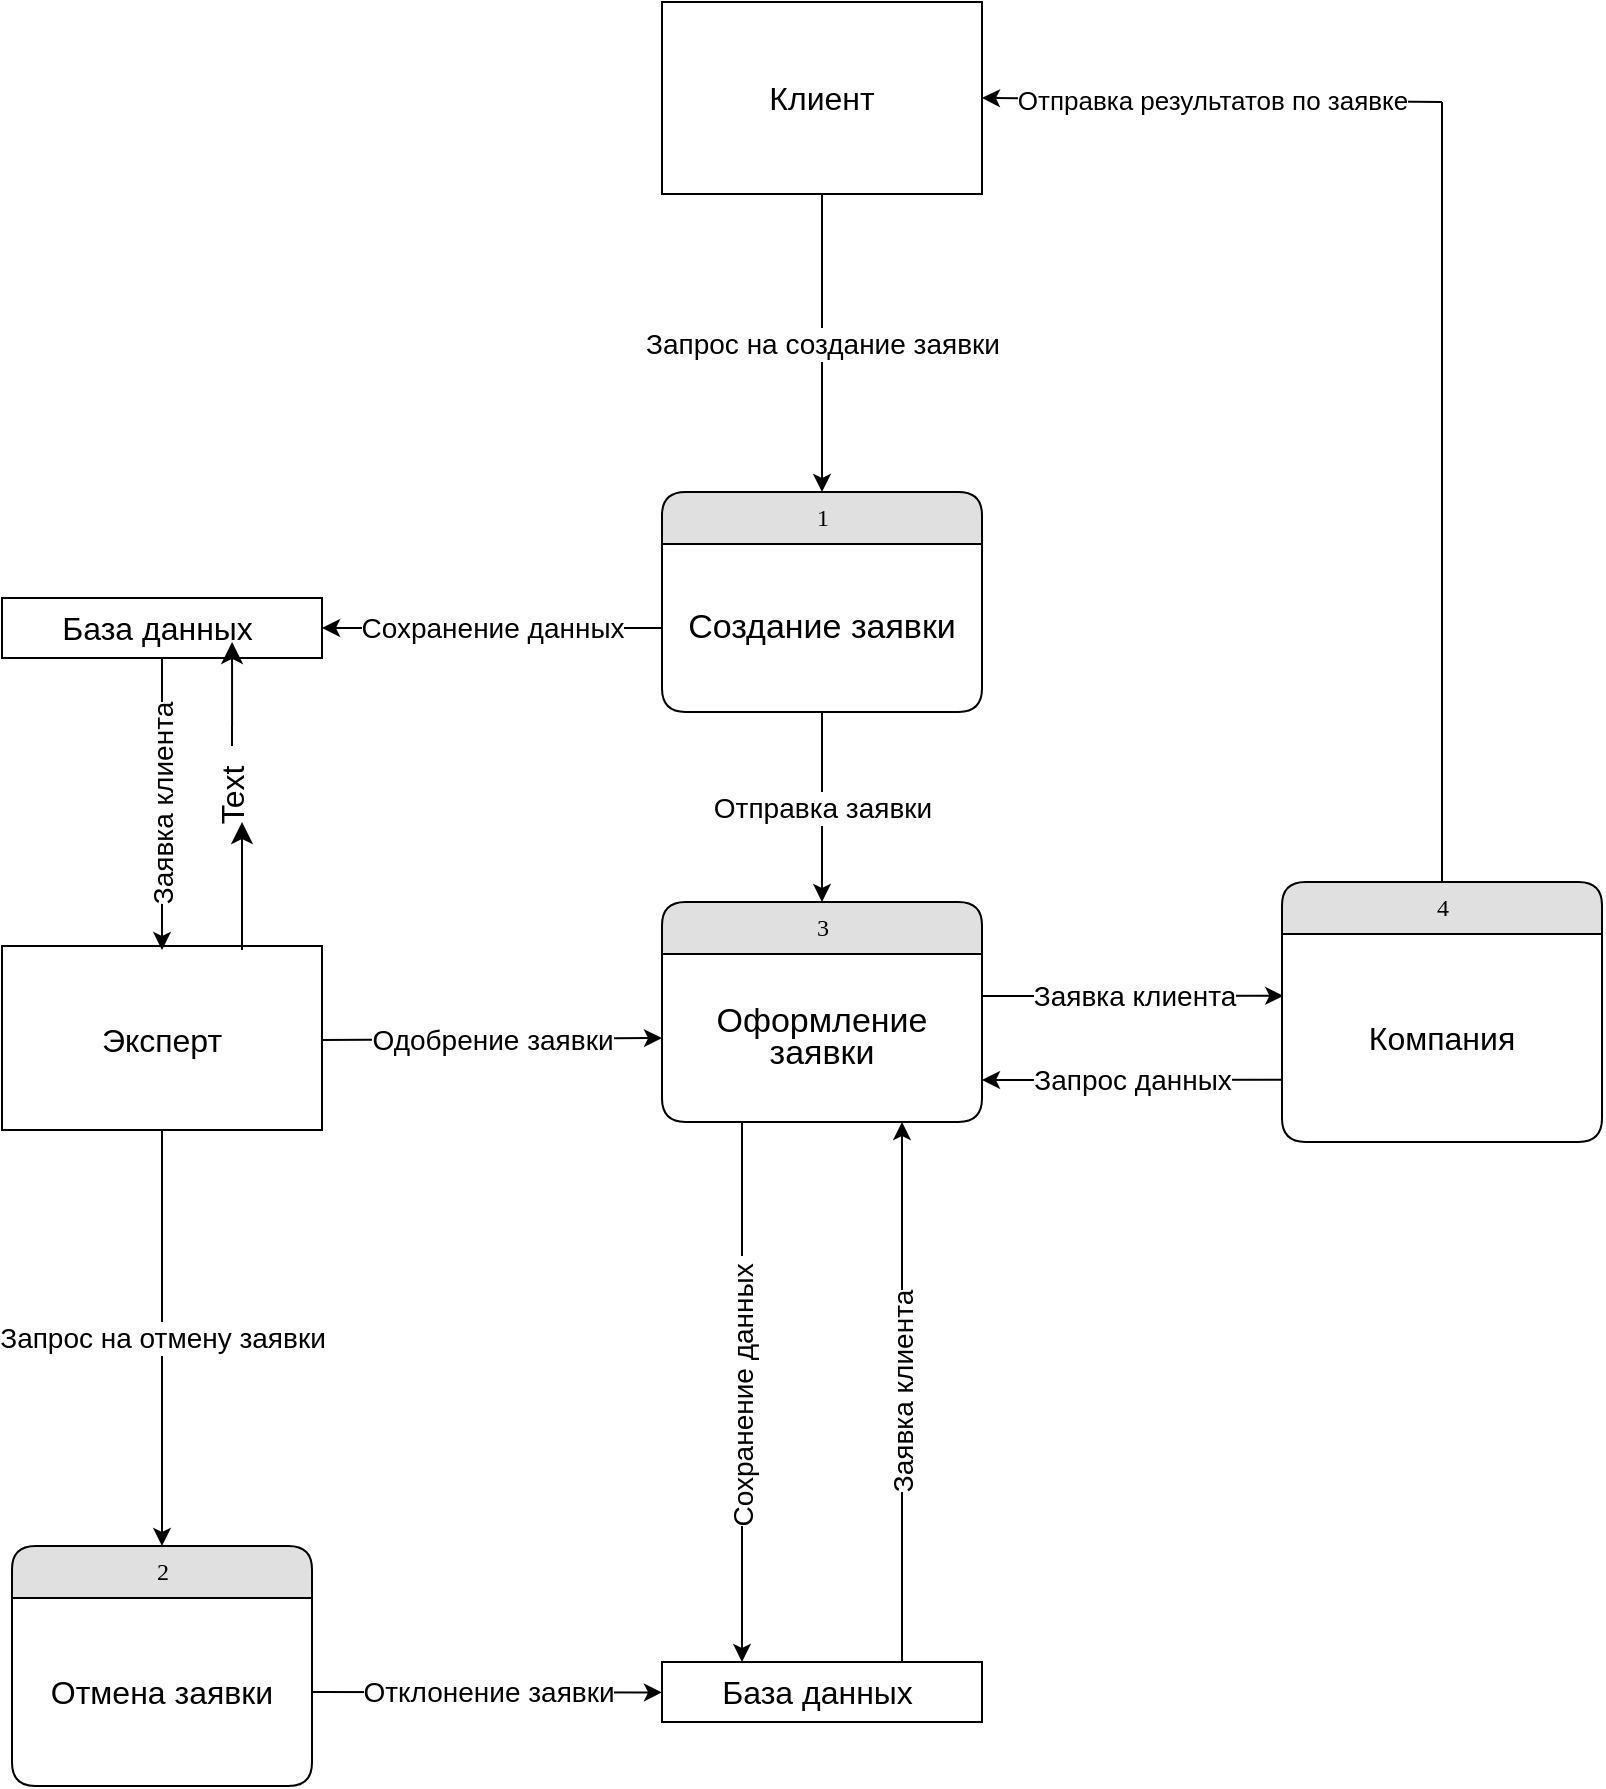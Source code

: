 <mxfile version="21.2.9" type="github">
  <diagram name="Page-1" id="b520641d-4fe3-3701-9064-5fc419738815">
    <mxGraphModel dx="1371" dy="427" grid="1" gridSize="10" guides="1" tooltips="1" connect="1" arrows="1" fold="1" page="1" pageScale="1" pageWidth="1100" pageHeight="850" background="none" math="0" shadow="0">
      <root>
        <mxCell id="0" />
        <mxCell id="1" parent="0" />
        <mxCell id="21ea969265ad0168-10" value="4" style="swimlane;html=1;fontStyle=0;childLayout=stackLayout;horizontal=1;startSize=26;fillColor=#e0e0e0;horizontalStack=0;resizeParent=1;resizeLast=0;collapsible=1;marginBottom=0;swimlaneFillColor=#ffffff;align=center;rounded=1;shadow=0;comic=0;labelBackgroundColor=none;strokeWidth=1;fontFamily=Verdana;fontSize=12" parent="1" vertex="1">
          <mxGeometry x="480" y="510" width="160" height="130" as="geometry" />
        </mxCell>
        <mxCell id="lxfn-lX1NWJobP7DNgSF-29" value="&lt;font style=&quot;font-size: 16px;&quot;&gt;Компания&lt;/font&gt;" style="text;html=1;strokeColor=none;fillColor=none;align=center;verticalAlign=middle;whiteSpace=wrap;rounded=0;" parent="21ea969265ad0168-10" vertex="1">
          <mxGeometry y="26" width="160" height="104" as="geometry" />
        </mxCell>
        <mxCell id="21ea969265ad0168-14" value="3" style="swimlane;html=1;fontStyle=0;childLayout=stackLayout;horizontal=1;startSize=26;fillColor=#e0e0e0;horizontalStack=0;resizeParent=1;resizeLast=0;collapsible=1;marginBottom=0;swimlaneFillColor=#ffffff;align=center;rounded=1;shadow=0;comic=0;labelBackgroundColor=none;strokeWidth=1;fontFamily=Verdana;fontSize=12" parent="1" vertex="1">
          <mxGeometry x="170" y="520" width="160" height="110" as="geometry" />
        </mxCell>
        <mxCell id="lxfn-lX1NWJobP7DNgSF-10" value="&lt;p style=&quot;line-height: 121%;&quot;&gt;&lt;font style=&quot;font-size: 17px;&quot;&gt;Оформление заявки&lt;/font&gt;&lt;/p&gt;" style="text;html=1;strokeColor=none;fillColor=none;align=center;verticalAlign=middle;whiteSpace=wrap;rounded=0;strokeWidth=1;" parent="21ea969265ad0168-14" vertex="1">
          <mxGeometry y="26" width="160" height="84" as="geometry" />
        </mxCell>
        <mxCell id="21ea969265ad0168-26" value="2" style="swimlane;html=1;fontStyle=0;childLayout=stackLayout;horizontal=1;startSize=26;fillColor=#e0e0e0;horizontalStack=0;resizeParent=1;resizeLast=0;collapsible=1;marginBottom=0;swimlaneFillColor=#ffffff;align=center;rounded=1;shadow=0;comic=0;labelBackgroundColor=none;strokeWidth=1;fontFamily=Verdana;fontSize=12" parent="1" vertex="1">
          <mxGeometry x="-155" y="842" width="150" height="120" as="geometry" />
        </mxCell>
        <mxCell id="lxfn-lX1NWJobP7DNgSF-27" value="&lt;font style=&quot;font-size: 16px;&quot;&gt;Отмена заявки&lt;/font&gt;" style="text;html=1;strokeColor=none;fillColor=none;align=center;verticalAlign=middle;whiteSpace=wrap;rounded=0;" parent="21ea969265ad0168-26" vertex="1">
          <mxGeometry y="26" width="150" height="94" as="geometry" />
        </mxCell>
        <mxCell id="lxfn-lX1NWJobP7DNgSF-3" value="" style="rounded=0;whiteSpace=wrap;html=1;" parent="1" vertex="1">
          <mxGeometry x="170" y="70" width="160" height="96" as="geometry" />
        </mxCell>
        <mxCell id="lxfn-lX1NWJobP7DNgSF-4" value="&lt;font style=&quot;font-size: 16px;&quot;&gt;Клиент&lt;/font&gt;" style="text;html=1;strokeColor=none;fillColor=none;align=center;verticalAlign=middle;whiteSpace=wrap;rounded=0;fontSize=16;" parent="1" vertex="1">
          <mxGeometry x="220" y="103" width="60" height="30" as="geometry" />
        </mxCell>
        <mxCell id="lxfn-lX1NWJobP7DNgSF-8" value="" style="endArrow=classic;html=1;rounded=0;entryX=0.5;entryY=0;entryDx=0;entryDy=0;exitX=0.5;exitY=1;exitDx=0;exitDy=0;" parent="1" source="Oh-nLRsVEOywbOXKEHRF-6" target="21ea969265ad0168-14" edge="1">
          <mxGeometry relative="1" as="geometry">
            <mxPoint x="190" y="210" as="sourcePoint" />
            <mxPoint x="290" y="210" as="targetPoint" />
          </mxGeometry>
        </mxCell>
        <mxCell id="lxfn-lX1NWJobP7DNgSF-9" value="Отправка заявки" style="edgeLabel;resizable=0;html=1;align=center;verticalAlign=middle;rotation=0;fontSize=14;" parent="lxfn-lX1NWJobP7DNgSF-8" connectable="0" vertex="1">
          <mxGeometry relative="1" as="geometry" />
        </mxCell>
        <mxCell id="lxfn-lX1NWJobP7DNgSF-11" value="" style="endArrow=classic;html=1;rounded=0;exitX=0.25;exitY=1;exitDx=0;exitDy=0;entryX=0.25;entryY=0;entryDx=0;entryDy=0;" parent="1" source="lxfn-lX1NWJobP7DNgSF-10" target="lxfn-lX1NWJobP7DNgSF-14" edge="1">
          <mxGeometry relative="1" as="geometry">
            <mxPoint x="460" y="542" as="sourcePoint" />
            <mxPoint x="250" y="712" as="targetPoint" />
          </mxGeometry>
        </mxCell>
        <mxCell id="lxfn-lX1NWJobP7DNgSF-12" value="Сохранение данных&amp;nbsp;" style="edgeLabel;resizable=0;html=1;align=center;verticalAlign=middle;rotation=270;fontSize=14;" parent="lxfn-lX1NWJobP7DNgSF-11" connectable="0" vertex="1">
          <mxGeometry relative="1" as="geometry">
            <mxPoint as="offset" />
          </mxGeometry>
        </mxCell>
        <mxCell id="lxfn-lX1NWJobP7DNgSF-13" value="" style="rounded=0;whiteSpace=wrap;html=1;" parent="1" vertex="1">
          <mxGeometry x="170" y="900" width="160" height="30" as="geometry" />
        </mxCell>
        <mxCell id="lxfn-lX1NWJobP7DNgSF-14" value="&lt;font style=&quot;font-size: 16px;&quot;&gt;База данных&amp;nbsp;&lt;/font&gt;" style="text;html=1;strokeColor=none;fillColor=none;align=center;verticalAlign=middle;whiteSpace=wrap;rounded=0;" parent="1" vertex="1">
          <mxGeometry x="170" y="900" width="160" height="30" as="geometry" />
        </mxCell>
        <mxCell id="lxfn-lX1NWJobP7DNgSF-15" value="" style="endArrow=classic;html=1;rounded=0;exitX=0.75;exitY=0;exitDx=0;exitDy=0;entryX=0.75;entryY=1;entryDx=0;entryDy=0;" parent="1" source="lxfn-lX1NWJobP7DNgSF-14" target="lxfn-lX1NWJobP7DNgSF-10" edge="1">
          <mxGeometry relative="1" as="geometry">
            <mxPoint x="460" y="532" as="sourcePoint" />
            <mxPoint x="560" y="532" as="targetPoint" />
            <Array as="points">
              <mxPoint x="290" y="652" />
            </Array>
          </mxGeometry>
        </mxCell>
        <mxCell id="lxfn-lX1NWJobP7DNgSF-16" value="Заявка клиента" style="edgeLabel;resizable=0;html=1;align=center;verticalAlign=middle;fontSize=14;rotation=270;" parent="lxfn-lX1NWJobP7DNgSF-15" connectable="0" vertex="1">
          <mxGeometry relative="1" as="geometry" />
        </mxCell>
        <mxCell id="lxfn-lX1NWJobP7DNgSF-17" value="" style="rounded=0;whiteSpace=wrap;html=1;" parent="1" vertex="1">
          <mxGeometry x="-160" y="542" width="160" height="92" as="geometry" />
        </mxCell>
        <mxCell id="lxfn-lX1NWJobP7DNgSF-18" value="&lt;font style=&quot;font-size: 16px;&quot;&gt;Эксперт&lt;/font&gt;" style="text;html=1;strokeColor=none;fillColor=none;align=center;verticalAlign=middle;whiteSpace=wrap;rounded=0;" parent="1" vertex="1">
          <mxGeometry x="-160" y="544" width="160" height="90" as="geometry" />
        </mxCell>
        <mxCell id="lxfn-lX1NWJobP7DNgSF-21" value="" style="endArrow=classic;html=1;rounded=0;exitX=1;exitY=0.5;exitDx=0;exitDy=0;entryX=0;entryY=0.507;entryDx=0;entryDy=0;entryPerimeter=0;" parent="1" source="lxfn-lX1NWJobP7DNgSF-27" target="lxfn-lX1NWJobP7DNgSF-14" edge="1">
          <mxGeometry relative="1" as="geometry">
            <mxPoint x="430" y="862" as="sourcePoint" />
            <mxPoint x="330" y="862" as="targetPoint" />
          </mxGeometry>
        </mxCell>
        <mxCell id="lxfn-lX1NWJobP7DNgSF-22" value="Отклонение заявки" style="edgeLabel;resizable=0;html=1;align=center;verticalAlign=middle;fontSize=14;" parent="lxfn-lX1NWJobP7DNgSF-21" connectable="0" vertex="1">
          <mxGeometry relative="1" as="geometry" />
        </mxCell>
        <mxCell id="lxfn-lX1NWJobP7DNgSF-30" value="" style="endArrow=classic;html=1;rounded=0;exitX=1;exitY=0.25;exitDx=0;exitDy=0;entryX=0.004;entryY=0.297;entryDx=0;entryDy=0;entryPerimeter=0;" parent="1" source="lxfn-lX1NWJobP7DNgSF-10" target="lxfn-lX1NWJobP7DNgSF-29" edge="1">
          <mxGeometry relative="1" as="geometry">
            <mxPoint x="350" y="542" as="sourcePoint" />
            <mxPoint x="450" y="542" as="targetPoint" />
          </mxGeometry>
        </mxCell>
        <mxCell id="lxfn-lX1NWJobP7DNgSF-31" value="Заявка клиента" style="edgeLabel;resizable=0;html=1;align=center;verticalAlign=middle;fontSize=14;" parent="lxfn-lX1NWJobP7DNgSF-30" connectable="0" vertex="1">
          <mxGeometry relative="1" as="geometry" />
        </mxCell>
        <mxCell id="lxfn-lX1NWJobP7DNgSF-32" value="" style="endArrow=classic;html=1;rounded=0;entryX=1;entryY=0.5;entryDx=0;entryDy=0;" parent="1" target="lxfn-lX1NWJobP7DNgSF-3" edge="1">
          <mxGeometry relative="1" as="geometry">
            <mxPoint x="560" y="120" as="sourcePoint" />
            <mxPoint x="450" y="350" as="targetPoint" />
          </mxGeometry>
        </mxCell>
        <mxCell id="lxfn-lX1NWJobP7DNgSF-33" value="Отправка результатов по заявке" style="edgeLabel;resizable=0;html=1;align=center;verticalAlign=middle;fontSize=13;" parent="lxfn-lX1NWJobP7DNgSF-32" connectable="0" vertex="1">
          <mxGeometry relative="1" as="geometry" />
        </mxCell>
        <mxCell id="lxfn-lX1NWJobP7DNgSF-36" value="" style="endArrow=none;html=1;rounded=0;entryX=0.5;entryY=0;entryDx=0;entryDy=0;" parent="1" target="21ea969265ad0168-10" edge="1">
          <mxGeometry width="50" height="50" relative="1" as="geometry">
            <mxPoint x="560" y="120" as="sourcePoint" />
            <mxPoint x="420" y="320" as="targetPoint" />
          </mxGeometry>
        </mxCell>
        <mxCell id="lxfn-lX1NWJobP7DNgSF-39" value="" style="endArrow=classic;html=1;rounded=0;exitX=0;exitY=0.701;exitDx=0;exitDy=0;entryX=1;entryY=0.75;entryDx=0;entryDy=0;exitPerimeter=0;" parent="1" source="lxfn-lX1NWJobP7DNgSF-29" target="lxfn-lX1NWJobP7DNgSF-10" edge="1">
          <mxGeometry relative="1" as="geometry">
            <mxPoint x="350" y="512" as="sourcePoint" />
            <mxPoint x="450" y="512" as="targetPoint" />
          </mxGeometry>
        </mxCell>
        <mxCell id="lxfn-lX1NWJobP7DNgSF-40" value="Запрос данных" style="edgeLabel;resizable=0;html=1;align=center;verticalAlign=middle;fontSize=14;" parent="lxfn-lX1NWJobP7DNgSF-39" connectable="0" vertex="1">
          <mxGeometry relative="1" as="geometry" />
        </mxCell>
        <mxCell id="lxfn-lX1NWJobP7DNgSF-45" value="" style="endArrow=classic;html=1;rounded=0;exitX=0.5;exitY=1;exitDx=0;exitDy=0;entryX=0.5;entryY=0;entryDx=0;entryDy=0;" parent="1" source="lxfn-lX1NWJobP7DNgSF-17" target="21ea969265ad0168-26" edge="1">
          <mxGeometry relative="1" as="geometry">
            <mxPoint x="150" y="622" as="sourcePoint" />
            <mxPoint x="250" y="622" as="targetPoint" />
          </mxGeometry>
        </mxCell>
        <mxCell id="lxfn-lX1NWJobP7DNgSF-46" value="&lt;font style=&quot;font-size: 14px;&quot;&gt;Запрос на отмену заявки&lt;/font&gt;" style="edgeLabel;resizable=0;html=1;align=center;verticalAlign=middle;rotation=0;" parent="lxfn-lX1NWJobP7DNgSF-45" connectable="0" vertex="1">
          <mxGeometry relative="1" as="geometry" />
        </mxCell>
        <mxCell id="lxfn-lX1NWJobP7DNgSF-47" value="" style="endArrow=classic;html=1;rounded=0;entryX=0;entryY=0.5;entryDx=0;entryDy=0;exitX=1;exitY=0.5;exitDx=0;exitDy=0;" parent="1" source="lxfn-lX1NWJobP7DNgSF-18" target="lxfn-lX1NWJobP7DNgSF-10" edge="1">
          <mxGeometry relative="1" as="geometry">
            <mxPoint x="150" y="632" as="sourcePoint" />
            <mxPoint x="250" y="632" as="targetPoint" />
          </mxGeometry>
        </mxCell>
        <mxCell id="lxfn-lX1NWJobP7DNgSF-48" value="Одобрение заявки" style="edgeLabel;resizable=0;html=1;align=center;verticalAlign=middle;fontSize=14;" parent="lxfn-lX1NWJobP7DNgSF-47" connectable="0" vertex="1">
          <mxGeometry relative="1" as="geometry" />
        </mxCell>
        <mxCell id="lxfn-lX1NWJobP7DNgSF-53" value="" style="endArrow=classic;html=1;rounded=0;exitX=0.5;exitY=1;exitDx=0;exitDy=0;entryX=0.5;entryY=0;entryDx=0;entryDy=0;" parent="1" source="Oh-nLRsVEOywbOXKEHRF-10" target="lxfn-lX1NWJobP7DNgSF-18" edge="1">
          <mxGeometry relative="1" as="geometry">
            <mxPoint x="19" y="522" as="sourcePoint" />
            <mxPoint x="170" y="504" as="targetPoint" />
          </mxGeometry>
        </mxCell>
        <mxCell id="lxfn-lX1NWJobP7DNgSF-54" value="Заявка клиента" style="edgeLabel;resizable=0;html=1;align=center;verticalAlign=middle;fontSize=14;rotation=270;" parent="lxfn-lX1NWJobP7DNgSF-53" connectable="0" vertex="1">
          <mxGeometry relative="1" as="geometry" />
        </mxCell>
        <mxCell id="Oh-nLRsVEOywbOXKEHRF-5" value="1" style="swimlane;html=1;fontStyle=0;childLayout=stackLayout;horizontal=1;startSize=26;fillColor=#e0e0e0;horizontalStack=0;resizeParent=1;resizeLast=0;collapsible=1;marginBottom=0;swimlaneFillColor=#ffffff;align=center;rounded=1;shadow=0;comic=0;labelBackgroundColor=none;strokeWidth=1;fontFamily=Verdana;fontSize=12" parent="1" vertex="1">
          <mxGeometry x="170" y="315" width="160" height="110" as="geometry" />
        </mxCell>
        <mxCell id="Oh-nLRsVEOywbOXKEHRF-6" value="&lt;p style=&quot;line-height: 121%;&quot;&gt;&lt;font style=&quot;font-size: 17px;&quot;&gt;Создание заявки&lt;/font&gt;&lt;/p&gt;" style="text;html=1;strokeColor=none;fillColor=none;align=center;verticalAlign=middle;whiteSpace=wrap;rounded=0;strokeWidth=1;" parent="Oh-nLRsVEOywbOXKEHRF-5" vertex="1">
          <mxGeometry y="26" width="160" height="84" as="geometry" />
        </mxCell>
        <mxCell id="Oh-nLRsVEOywbOXKEHRF-7" value="" style="endArrow=classic;html=1;rounded=0;exitX=0.5;exitY=1;exitDx=0;exitDy=0;" parent="1" source="lxfn-lX1NWJobP7DNgSF-3" target="Oh-nLRsVEOywbOXKEHRF-5" edge="1">
          <mxGeometry relative="1" as="geometry">
            <mxPoint x="180" y="250" as="sourcePoint" />
            <mxPoint x="280" y="250" as="targetPoint" />
          </mxGeometry>
        </mxCell>
        <mxCell id="Oh-nLRsVEOywbOXKEHRF-8" value="&lt;font style=&quot;font-size: 14px;&quot;&gt;Запрос на создание заявки&lt;/font&gt;" style="edgeLabel;resizable=0;html=1;align=center;verticalAlign=middle;rotation=0;" parent="Oh-nLRsVEOywbOXKEHRF-7" connectable="0" vertex="1">
          <mxGeometry relative="1" as="geometry" />
        </mxCell>
        <mxCell id="Oh-nLRsVEOywbOXKEHRF-9" value="" style="rounded=0;whiteSpace=wrap;html=1;" parent="1" vertex="1">
          <mxGeometry x="-160" y="368" width="160" height="30" as="geometry" />
        </mxCell>
        <mxCell id="Oh-nLRsVEOywbOXKEHRF-10" value="&lt;font style=&quot;font-size: 16px;&quot;&gt;База данных&amp;nbsp;&lt;/font&gt;" style="text;html=1;strokeColor=none;fillColor=none;align=center;verticalAlign=middle;whiteSpace=wrap;rounded=0;" parent="1" vertex="1">
          <mxGeometry x="-160" y="368" width="160" height="30" as="geometry" />
        </mxCell>
        <mxCell id="Oh-nLRsVEOywbOXKEHRF-11" value="" style="endArrow=classic;html=1;rounded=0;exitX=0;exitY=0.5;exitDx=0;exitDy=0;entryX=1;entryY=0.5;entryDx=0;entryDy=0;" parent="1" source="Oh-nLRsVEOywbOXKEHRF-6" target="Oh-nLRsVEOywbOXKEHRF-10" edge="1">
          <mxGeometry relative="1" as="geometry">
            <mxPoint x="150" y="950" as="sourcePoint" />
            <mxPoint x="250" y="950" as="targetPoint" />
          </mxGeometry>
        </mxCell>
        <mxCell id="Oh-nLRsVEOywbOXKEHRF-12" value="Сохранение данных" style="edgeLabel;resizable=0;html=1;align=center;verticalAlign=middle;fontSize=14;" parent="Oh-nLRsVEOywbOXKEHRF-11" connectable="0" vertex="1">
          <mxGeometry relative="1" as="geometry" />
        </mxCell>
        <mxCell id="Dg1vh7P5W1NQvSnDngEo-4" value="" style="edgeStyle=none;orthogonalLoop=1;jettySize=auto;html=1;rounded=0;fontSize=12;startSize=8;endSize=8;curved=1;entryX=0.719;entryY=0.733;entryDx=0;entryDy=0;entryPerimeter=0;" edge="1" parent="1" source="Dg1vh7P5W1NQvSnDngEo-5" target="Oh-nLRsVEOywbOXKEHRF-10">
          <mxGeometry width="140" relative="1" as="geometry">
            <mxPoint x="-10" y="430" as="sourcePoint" />
            <mxPoint x="110" y="550" as="targetPoint" />
            <Array as="points" />
          </mxGeometry>
        </mxCell>
        <mxCell id="Dg1vh7P5W1NQvSnDngEo-7" value="" style="edgeStyle=none;orthogonalLoop=1;jettySize=auto;html=1;rounded=0;fontSize=12;startSize=8;endSize=8;curved=1;exitX=0.75;exitY=0;exitDx=0;exitDy=0;entryX=0.24;entryY=0.667;entryDx=0;entryDy=0;entryPerimeter=0;" edge="1" parent="1" target="Dg1vh7P5W1NQvSnDngEo-5">
          <mxGeometry width="140" relative="1" as="geometry">
            <mxPoint x="-40" y="544" as="sourcePoint" />
            <mxPoint x="-10" y="482" as="targetPoint" />
            <Array as="points" />
          </mxGeometry>
        </mxCell>
        <mxCell id="Dg1vh7P5W1NQvSnDngEo-5" value="Text" style="text;html=1;align=center;verticalAlign=middle;resizable=0;points=[];autosize=1;strokeColor=none;fillColor=none;fontSize=16;rotation=270;" vertex="1" parent="1">
          <mxGeometry x="-70" y="452" width="50" height="30" as="geometry" />
        </mxCell>
      </root>
    </mxGraphModel>
  </diagram>
</mxfile>
